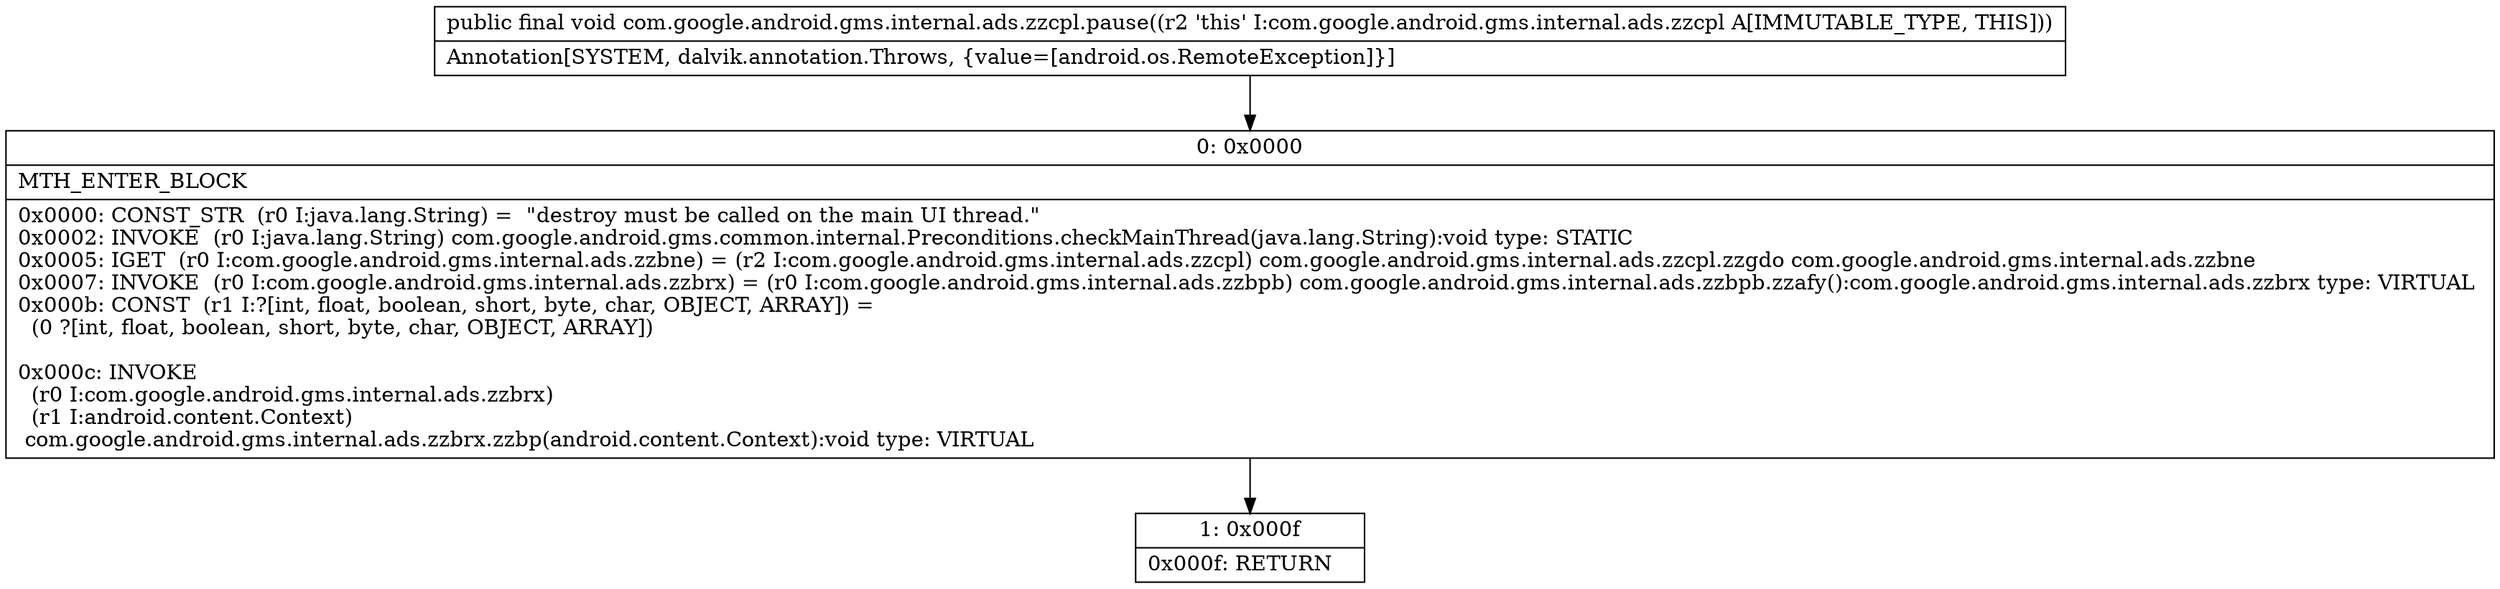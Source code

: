 digraph "CFG forcom.google.android.gms.internal.ads.zzcpl.pause()V" {
Node_0 [shape=record,label="{0\:\ 0x0000|MTH_ENTER_BLOCK\l|0x0000: CONST_STR  (r0 I:java.lang.String) =  \"destroy must be called on the main UI thread.\" \l0x0002: INVOKE  (r0 I:java.lang.String) com.google.android.gms.common.internal.Preconditions.checkMainThread(java.lang.String):void type: STATIC \l0x0005: IGET  (r0 I:com.google.android.gms.internal.ads.zzbne) = (r2 I:com.google.android.gms.internal.ads.zzcpl) com.google.android.gms.internal.ads.zzcpl.zzgdo com.google.android.gms.internal.ads.zzbne \l0x0007: INVOKE  (r0 I:com.google.android.gms.internal.ads.zzbrx) = (r0 I:com.google.android.gms.internal.ads.zzbpb) com.google.android.gms.internal.ads.zzbpb.zzafy():com.google.android.gms.internal.ads.zzbrx type: VIRTUAL \l0x000b: CONST  (r1 I:?[int, float, boolean, short, byte, char, OBJECT, ARRAY]) = \l  (0 ?[int, float, boolean, short, byte, char, OBJECT, ARRAY])\l \l0x000c: INVOKE  \l  (r0 I:com.google.android.gms.internal.ads.zzbrx)\l  (r1 I:android.content.Context)\l com.google.android.gms.internal.ads.zzbrx.zzbp(android.content.Context):void type: VIRTUAL \l}"];
Node_1 [shape=record,label="{1\:\ 0x000f|0x000f: RETURN   \l}"];
MethodNode[shape=record,label="{public final void com.google.android.gms.internal.ads.zzcpl.pause((r2 'this' I:com.google.android.gms.internal.ads.zzcpl A[IMMUTABLE_TYPE, THIS]))  | Annotation[SYSTEM, dalvik.annotation.Throws, \{value=[android.os.RemoteException]\}]\l}"];
MethodNode -> Node_0;
Node_0 -> Node_1;
}

